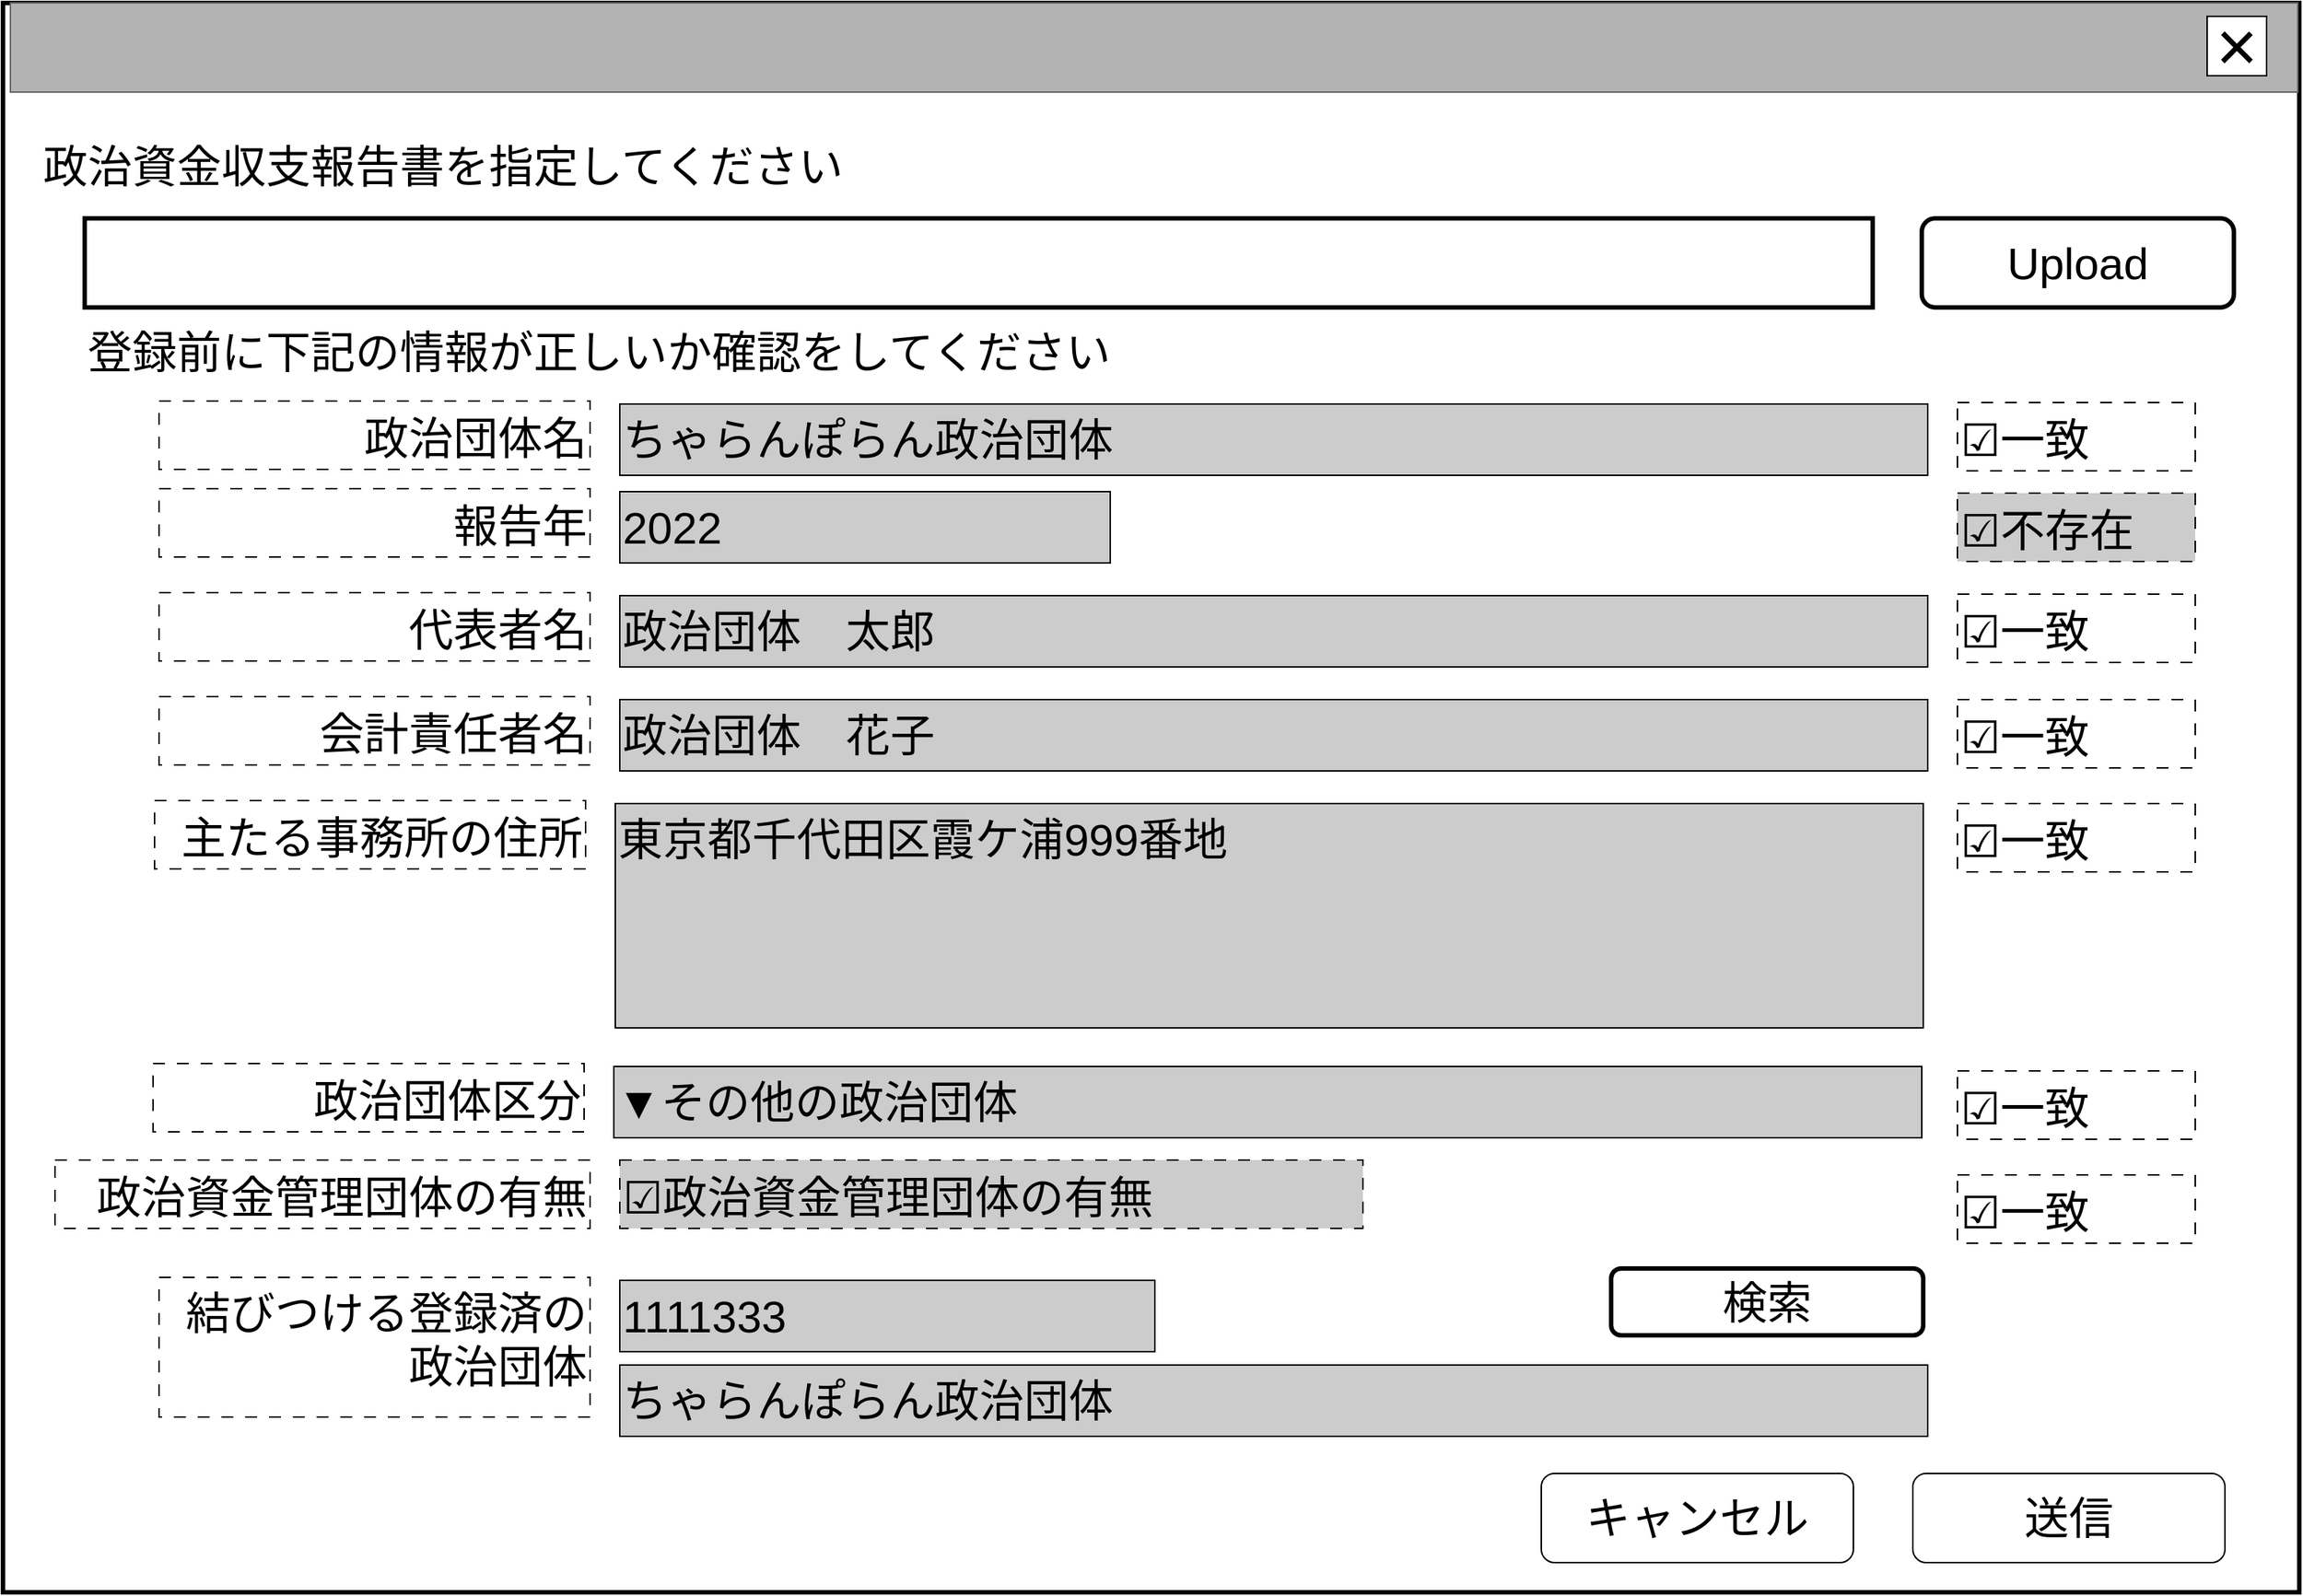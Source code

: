 <mxfile version="23.1.5" type="device">
  <diagram name="ページ1" id="LE8fIzdrHe0wcv1LTvfw">
    <mxGraphModel dx="2474" dy="1480" grid="1" gridSize="10" guides="1" tooltips="1" connect="1" arrows="1" fold="1" page="1" pageScale="1" pageWidth="1600" pageHeight="1200" math="0" shadow="0">
      <root>
        <mxCell id="0" />
        <mxCell id="cFaB45KztUIKXS-_cTrr-4" value="背景" style="locked=1;" parent="0" visible="0" />
        <mxCell id="cFaB45KztUIKXS-_cTrr-5" value="" style="rounded=0;whiteSpace=wrap;html=1;strokeWidth=3;" parent="cFaB45KztUIKXS-_cTrr-4" vertex="1">
          <mxGeometry x="1" y="1" width="1595" height="1180" as="geometry" />
        </mxCell>
        <mxCell id="cFaB45KztUIKXS-_cTrr-6" value="" style="rounded=0;whiteSpace=wrap;html=1;fillColor=#B3B3B3;fontColor=#333333;strokeColor=#666666;" parent="cFaB45KztUIKXS-_cTrr-4" vertex="1">
          <mxGeometry width="1595" height="60" as="geometry" />
        </mxCell>
        <mxCell id="cFaB45KztUIKXS-_cTrr-7" value="&lt;font style=&quot;font-size: 48px;&quot;&gt;×&lt;/font&gt;" style="rounded=0;whiteSpace=wrap;html=1;" parent="cFaB45KztUIKXS-_cTrr-4" vertex="1">
          <mxGeometry x="1550" y="10" width="40" height="40" as="geometry" />
        </mxCell>
        <mxCell id="cFaB45KztUIKXS-_cTrr-8" value="" style="rounded=0;whiteSpace=wrap;html=1;" parent="cFaB45KztUIKXS-_cTrr-4" vertex="1">
          <mxGeometry x="830" y="670" width="120" height="60" as="geometry" />
        </mxCell>
        <mxCell id="cFaB45KztUIKXS-_cTrr-9" value="ウインドウ" style="locked=1;" parent="0" />
        <mxCell id="cFaB45KztUIKXS-_cTrr-10" value="" style="rounded=0;whiteSpace=wrap;html=1;strokeWidth=3;" parent="cFaB45KztUIKXS-_cTrr-9" vertex="1">
          <mxGeometry x="6" y="48" width="1545" height="1070" as="geometry" />
        </mxCell>
        <mxCell id="cFaB45KztUIKXS-_cTrr-11" value="" style="rounded=0;whiteSpace=wrap;html=1;fillColor=#B3B3B3;fontColor=#333333;strokeColor=#666666;" parent="cFaB45KztUIKXS-_cTrr-9" vertex="1">
          <mxGeometry x="11" y="48" width="1539" height="60" as="geometry" />
        </mxCell>
        <mxCell id="cFaB45KztUIKXS-_cTrr-12" value="&lt;font style=&quot;font-size: 48px;&quot;&gt;×&lt;/font&gt;" style="rounded=0;whiteSpace=wrap;html=1;" parent="cFaB45KztUIKXS-_cTrr-9" vertex="1">
          <mxGeometry x="1489" y="57" width="40" height="40" as="geometry" />
        </mxCell>
        <mxCell id="cFaB45KztUIKXS-_cTrr-14" value="名称未設定レイヤ" style="" parent="0" />
        <mxCell id="HvR4dSRWBfD3urc1JDpB-8" value="&lt;font style=&quot;font-size: 30px;&quot;&gt;登録前に下記の情報が正しいか確認をしてください&lt;/font&gt;" style="text;html=1;strokeColor=none;fillColor=none;align=left;verticalAlign=middle;whiteSpace=wrap;rounded=0;" parent="cFaB45KztUIKXS-_cTrr-14" vertex="1">
          <mxGeometry x="61" y="268" width="750" height="30" as="geometry" />
        </mxCell>
        <mxCell id="HvR4dSRWBfD3urc1JDpB-15" value="&lt;span style=&quot;font-size: 30px;&quot;&gt;送信&lt;/span&gt;" style="rounded=1;whiteSpace=wrap;html=1;" parent="cFaB45KztUIKXS-_cTrr-14" vertex="1">
          <mxGeometry x="1291" y="1038" width="210" height="60" as="geometry" />
        </mxCell>
        <mxCell id="HvR4dSRWBfD3urc1JDpB-16" value="&lt;span style=&quot;font-size: 30px;&quot;&gt;キャンセル&lt;/span&gt;" style="rounded=1;whiteSpace=wrap;html=1;" parent="cFaB45KztUIKXS-_cTrr-14" vertex="1">
          <mxGeometry x="1041" y="1038" width="210" height="60" as="geometry" />
        </mxCell>
        <mxCell id="rMlkWfYMhBXUC336Wd6b-3" value="&lt;span style=&quot;font-size: 30px;&quot;&gt;Upload&lt;/span&gt;" style="rounded=1;whiteSpace=wrap;html=1;fillColor=#FFFFFF;strokeWidth=3;" parent="cFaB45KztUIKXS-_cTrr-14" vertex="1">
          <mxGeometry x="1297" y="193" width="210" height="60" as="geometry" />
        </mxCell>
        <mxCell id="rMlkWfYMhBXUC336Wd6b-4" value="&lt;span style=&quot;font-size: 30px;&quot;&gt;政治資金収支報告書を指定してください&lt;/span&gt;" style="text;html=1;strokeColor=none;fillColor=none;align=left;verticalAlign=middle;whiteSpace=wrap;rounded=0;" parent="cFaB45KztUIKXS-_cTrr-14" vertex="1">
          <mxGeometry x="31" y="138" width="600" height="40" as="geometry" />
        </mxCell>
        <mxCell id="rMlkWfYMhBXUC336Wd6b-5" value="" style="rounded=0;whiteSpace=wrap;html=1;strokeWidth=3;" parent="cFaB45KztUIKXS-_cTrr-14" vertex="1">
          <mxGeometry x="61" y="193" width="1203" height="60" as="geometry" />
        </mxCell>
        <mxCell id="rMlkWfYMhBXUC336Wd6b-7" value="&lt;span style=&quot;font-size: 30px;&quot;&gt;報告年&lt;/span&gt;" style="rounded=0;whiteSpace=wrap;html=1;align=right;dashed=1;dashPattern=8 8;verticalAlign=bottom;" parent="cFaB45KztUIKXS-_cTrr-14" vertex="1">
          <mxGeometry x="111" y="375" width="290" height="46" as="geometry" />
        </mxCell>
        <mxCell id="rMlkWfYMhBXUC336Wd6b-8" value="&lt;span style=&quot;font-size: 30px;&quot;&gt;2022&lt;/span&gt;" style="rounded=0;whiteSpace=wrap;html=1;align=left;fillColor=#CCCCCC;" parent="cFaB45KztUIKXS-_cTrr-14" vertex="1">
          <mxGeometry x="421" y="377" width="330" height="48" as="geometry" />
        </mxCell>
        <mxCell id="rMlkWfYMhBXUC336Wd6b-9" value="&lt;span style=&quot;font-size: 30px;&quot;&gt;代表者名&lt;/span&gt;" style="rounded=0;whiteSpace=wrap;html=1;align=right;dashed=1;dashPattern=8 8;verticalAlign=bottom;" parent="cFaB45KztUIKXS-_cTrr-14" vertex="1">
          <mxGeometry x="111" y="445" width="290" height="46" as="geometry" />
        </mxCell>
        <mxCell id="rMlkWfYMhBXUC336Wd6b-10" value="&lt;span style=&quot;font-size: 30px;&quot;&gt;政治団体　太郎&lt;/span&gt;" style="rounded=0;whiteSpace=wrap;html=1;align=left;fillColor=#CCCCCC;" parent="cFaB45KztUIKXS-_cTrr-14" vertex="1">
          <mxGeometry x="421" y="447" width="880" height="48" as="geometry" />
        </mxCell>
        <mxCell id="rMlkWfYMhBXUC336Wd6b-11" value="&lt;span style=&quot;font-size: 30px;&quot;&gt;会計責任者名&lt;/span&gt;" style="rounded=0;whiteSpace=wrap;html=1;align=right;dashed=1;dashPattern=8 8;verticalAlign=bottom;" parent="cFaB45KztUIKXS-_cTrr-14" vertex="1">
          <mxGeometry x="111" y="515" width="290" height="46" as="geometry" />
        </mxCell>
        <mxCell id="rMlkWfYMhBXUC336Wd6b-12" value="&lt;span style=&quot;font-size: 30px;&quot;&gt;政治団体　花子&lt;/span&gt;" style="rounded=0;whiteSpace=wrap;html=1;align=left;fillColor=#CCCCCC;" parent="cFaB45KztUIKXS-_cTrr-14" vertex="1">
          <mxGeometry x="421" y="517" width="880" height="48" as="geometry" />
        </mxCell>
        <mxCell id="rMlkWfYMhBXUC336Wd6b-13" value="&lt;span style=&quot;font-size: 30px;&quot;&gt;主たる事務所の住所&lt;/span&gt;" style="rounded=0;whiteSpace=wrap;html=1;align=right;dashed=1;dashPattern=8 8;verticalAlign=bottom;" parent="cFaB45KztUIKXS-_cTrr-14" vertex="1">
          <mxGeometry x="108" y="585" width="290" height="46" as="geometry" />
        </mxCell>
        <mxCell id="rMlkWfYMhBXUC336Wd6b-14" value="&lt;span style=&quot;font-size: 30px;&quot;&gt;東京都千代田区霞ケ浦999番地&lt;/span&gt;" style="rounded=0;whiteSpace=wrap;html=1;align=left;verticalAlign=top;fillColor=#CCCCCC;" parent="cFaB45KztUIKXS-_cTrr-14" vertex="1">
          <mxGeometry x="418" y="587" width="880" height="151" as="geometry" />
        </mxCell>
        <mxCell id="rMlkWfYMhBXUC336Wd6b-15" value="&lt;span style=&quot;font-size: 30px;&quot;&gt;政治団体区分&lt;/span&gt;" style="rounded=0;whiteSpace=wrap;html=1;align=right;dashed=1;dashPattern=8 8;verticalAlign=bottom;" parent="cFaB45KztUIKXS-_cTrr-14" vertex="1">
          <mxGeometry x="107" y="762" width="290" height="46" as="geometry" />
        </mxCell>
        <mxCell id="rMlkWfYMhBXUC336Wd6b-16" value="&lt;span style=&quot;font-size: 30px;&quot;&gt;▼その他の政治団体&lt;/span&gt;" style="rounded=0;whiteSpace=wrap;html=1;align=left;fillColor=#CCCCCC;" parent="cFaB45KztUIKXS-_cTrr-14" vertex="1">
          <mxGeometry x="417" y="764" width="880" height="48" as="geometry" />
        </mxCell>
        <mxCell id="rMlkWfYMhBXUC336Wd6b-17" value="&lt;span style=&quot;font-size: 30px;&quot;&gt;政治資金管理団体の有無&lt;/span&gt;" style="rounded=0;whiteSpace=wrap;html=1;align=right;dashed=1;dashPattern=8 8;verticalAlign=bottom;" parent="cFaB45KztUIKXS-_cTrr-14" vertex="1">
          <mxGeometry x="41" y="827" width="360" height="46" as="geometry" />
        </mxCell>
        <mxCell id="rMlkWfYMhBXUC336Wd6b-19" value="&lt;span style=&quot;font-size: 30px;&quot;&gt;☑政治資金管理団体の有無&lt;/span&gt;" style="rounded=0;whiteSpace=wrap;html=1;align=left;dashed=1;dashPattern=8 8;verticalAlign=bottom;fillColor=#CCCCCC;" parent="cFaB45KztUIKXS-_cTrr-14" vertex="1">
          <mxGeometry x="421" y="827" width="500" height="46" as="geometry" />
        </mxCell>
        <mxCell id="rMlkWfYMhBXUC336Wd6b-20" value="&lt;span style=&quot;font-size: 30px;&quot;&gt;政治団体名&lt;/span&gt;" style="rounded=0;whiteSpace=wrap;html=1;align=right;dashed=1;dashPattern=8 8;verticalAlign=bottom;" parent="cFaB45KztUIKXS-_cTrr-14" vertex="1">
          <mxGeometry x="111" y="316" width="290" height="46" as="geometry" />
        </mxCell>
        <mxCell id="rMlkWfYMhBXUC336Wd6b-21" value="&lt;span style=&quot;font-size: 30px;&quot;&gt;ちゃらんぽらん政治団体&lt;/span&gt;" style="rounded=0;whiteSpace=wrap;html=1;align=left;fillColor=#CCCCCC;" parent="cFaB45KztUIKXS-_cTrr-14" vertex="1">
          <mxGeometry x="421" y="318" width="880" height="48" as="geometry" />
        </mxCell>
        <mxCell id="I98U6csfKiKjN-V1iLkN-0" value="&lt;span style=&quot;font-size: 30px;&quot;&gt;☑一致&lt;/span&gt;" style="rounded=0;whiteSpace=wrap;html=1;align=left;dashed=1;dashPattern=8 8;verticalAlign=bottom;" parent="cFaB45KztUIKXS-_cTrr-14" vertex="1">
          <mxGeometry x="1321" y="587" width="160" height="46" as="geometry" />
        </mxCell>
        <mxCell id="I98U6csfKiKjN-V1iLkN-1" value="&lt;span style=&quot;font-size: 30px;&quot;&gt;☑一致&lt;/span&gt;" style="rounded=0;whiteSpace=wrap;html=1;align=left;dashed=1;dashPattern=8 8;verticalAlign=bottom;" parent="cFaB45KztUIKXS-_cTrr-14" vertex="1">
          <mxGeometry x="1321" y="517" width="160" height="46" as="geometry" />
        </mxCell>
        <mxCell id="I98U6csfKiKjN-V1iLkN-2" value="&lt;span style=&quot;font-size: 30px;&quot;&gt;☑一致&lt;/span&gt;" style="rounded=0;whiteSpace=wrap;html=1;align=left;dashed=1;dashPattern=8 8;verticalAlign=bottom;" parent="cFaB45KztUIKXS-_cTrr-14" vertex="1">
          <mxGeometry x="1321" y="446" width="160" height="46" as="geometry" />
        </mxCell>
        <mxCell id="I98U6csfKiKjN-V1iLkN-3" value="&lt;span style=&quot;font-size: 30px;&quot;&gt;☑一致&lt;/span&gt;" style="rounded=0;whiteSpace=wrap;html=1;align=left;dashed=1;dashPattern=8 8;verticalAlign=bottom;" parent="cFaB45KztUIKXS-_cTrr-14" vertex="1">
          <mxGeometry x="1321" y="317" width="160" height="46" as="geometry" />
        </mxCell>
        <mxCell id="I98U6csfKiKjN-V1iLkN-4" value="&lt;span style=&quot;font-size: 30px;&quot;&gt;結びつける登録済の政治団体&lt;/span&gt;" style="rounded=0;whiteSpace=wrap;html=1;align=right;dashed=1;dashPattern=8 8;verticalAlign=top;" parent="cFaB45KztUIKXS-_cTrr-14" vertex="1">
          <mxGeometry x="111" y="906" width="290" height="94" as="geometry" />
        </mxCell>
        <mxCell id="I98U6csfKiKjN-V1iLkN-5" value="&lt;span style=&quot;font-size: 30px;&quot;&gt;ちゃらんぽらん政治団体&lt;/span&gt;" style="rounded=0;whiteSpace=wrap;html=1;align=left;fillColor=#CCCCCC;" parent="cFaB45KztUIKXS-_cTrr-14" vertex="1">
          <mxGeometry x="421" y="965" width="880" height="48" as="geometry" />
        </mxCell>
        <mxCell id="I98U6csfKiKjN-V1iLkN-6" value="&lt;span style=&quot;font-size: 30px;&quot;&gt;1111333&lt;/span&gt;" style="rounded=0;whiteSpace=wrap;html=1;align=left;fillColor=#CCCCCC;" parent="cFaB45KztUIKXS-_cTrr-14" vertex="1">
          <mxGeometry x="421" y="908" width="360" height="48" as="geometry" />
        </mxCell>
        <mxCell id="R5iGpdARVRINriSJcsZn-0" value="&lt;span style=&quot;font-size: 30px;&quot;&gt;検索&lt;/span&gt;" style="rounded=1;whiteSpace=wrap;html=1;fillColor=#FFFFFF;strokeWidth=3;" parent="cFaB45KztUIKXS-_cTrr-14" vertex="1">
          <mxGeometry x="1088" y="900" width="210" height="45" as="geometry" />
        </mxCell>
        <mxCell id="wIPo2JrS_2pkTnIwPTIa-0" value="&lt;span style=&quot;font-size: 30px;&quot;&gt;☑一致&lt;/span&gt;" style="rounded=0;whiteSpace=wrap;html=1;align=left;dashed=1;dashPattern=8 8;verticalAlign=bottom;" parent="cFaB45KztUIKXS-_cTrr-14" vertex="1">
          <mxGeometry x="1321" y="767" width="160" height="46" as="geometry" />
        </mxCell>
        <mxCell id="wIPo2JrS_2pkTnIwPTIa-1" value="&lt;span style=&quot;font-size: 30px;&quot;&gt;☑一致&lt;/span&gt;" style="rounded=0;whiteSpace=wrap;html=1;align=left;dashed=1;dashPattern=8 8;verticalAlign=bottom;" parent="cFaB45KztUIKXS-_cTrr-14" vertex="1">
          <mxGeometry x="1321" y="837" width="160" height="46" as="geometry" />
        </mxCell>
        <mxCell id="wIPo2JrS_2pkTnIwPTIa-2" value="&lt;span style=&quot;font-size: 30px;&quot;&gt;☑不存在&lt;/span&gt;" style="rounded=0;whiteSpace=wrap;html=1;align=left;dashed=1;dashPattern=8 8;verticalAlign=bottom;fillColor=#CCCCCC;" parent="cFaB45KztUIKXS-_cTrr-14" vertex="1">
          <mxGeometry x="1321" y="378" width="160" height="46" as="geometry" />
        </mxCell>
      </root>
    </mxGraphModel>
  </diagram>
</mxfile>
